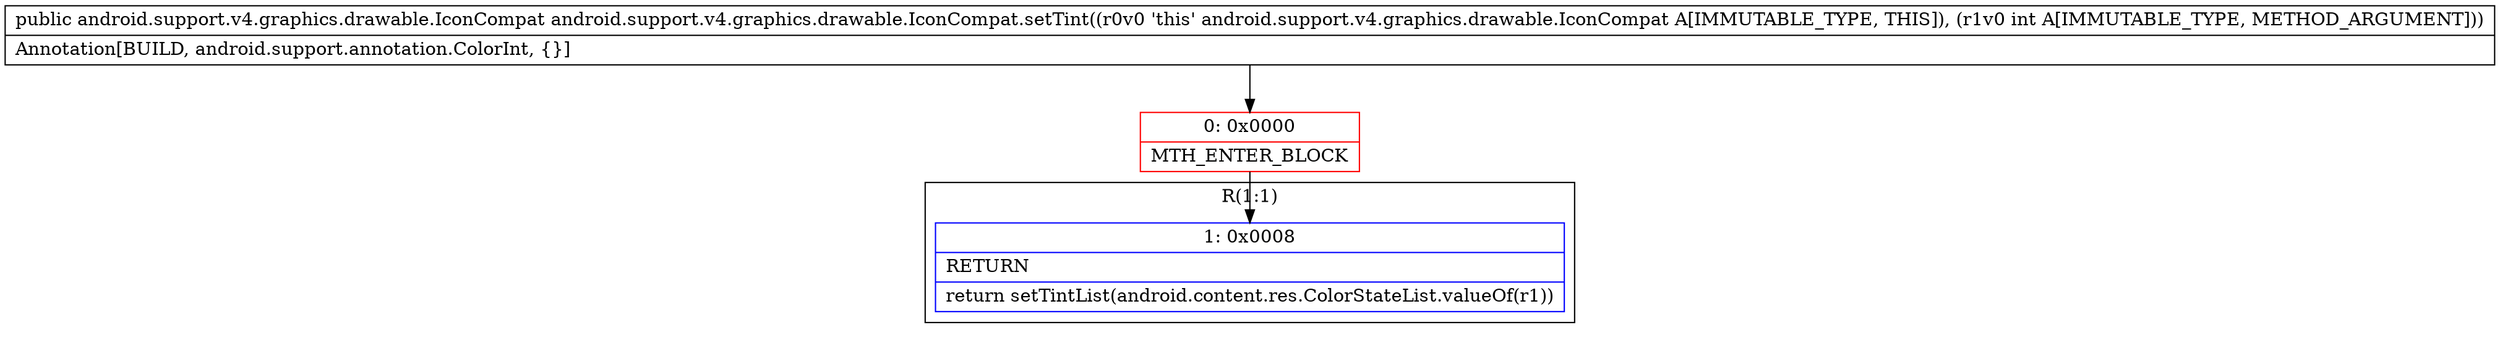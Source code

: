 digraph "CFG forandroid.support.v4.graphics.drawable.IconCompat.setTint(I)Landroid\/support\/v4\/graphics\/drawable\/IconCompat;" {
subgraph cluster_Region_930435883 {
label = "R(1:1)";
node [shape=record,color=blue];
Node_1 [shape=record,label="{1\:\ 0x0008|RETURN\l|return setTintList(android.content.res.ColorStateList.valueOf(r1))\l}"];
}
Node_0 [shape=record,color=red,label="{0\:\ 0x0000|MTH_ENTER_BLOCK\l}"];
MethodNode[shape=record,label="{public android.support.v4.graphics.drawable.IconCompat android.support.v4.graphics.drawable.IconCompat.setTint((r0v0 'this' android.support.v4.graphics.drawable.IconCompat A[IMMUTABLE_TYPE, THIS]), (r1v0 int A[IMMUTABLE_TYPE, METHOD_ARGUMENT]))  | Annotation[BUILD, android.support.annotation.ColorInt, \{\}]\l}"];
MethodNode -> Node_0;
Node_0 -> Node_1;
}

